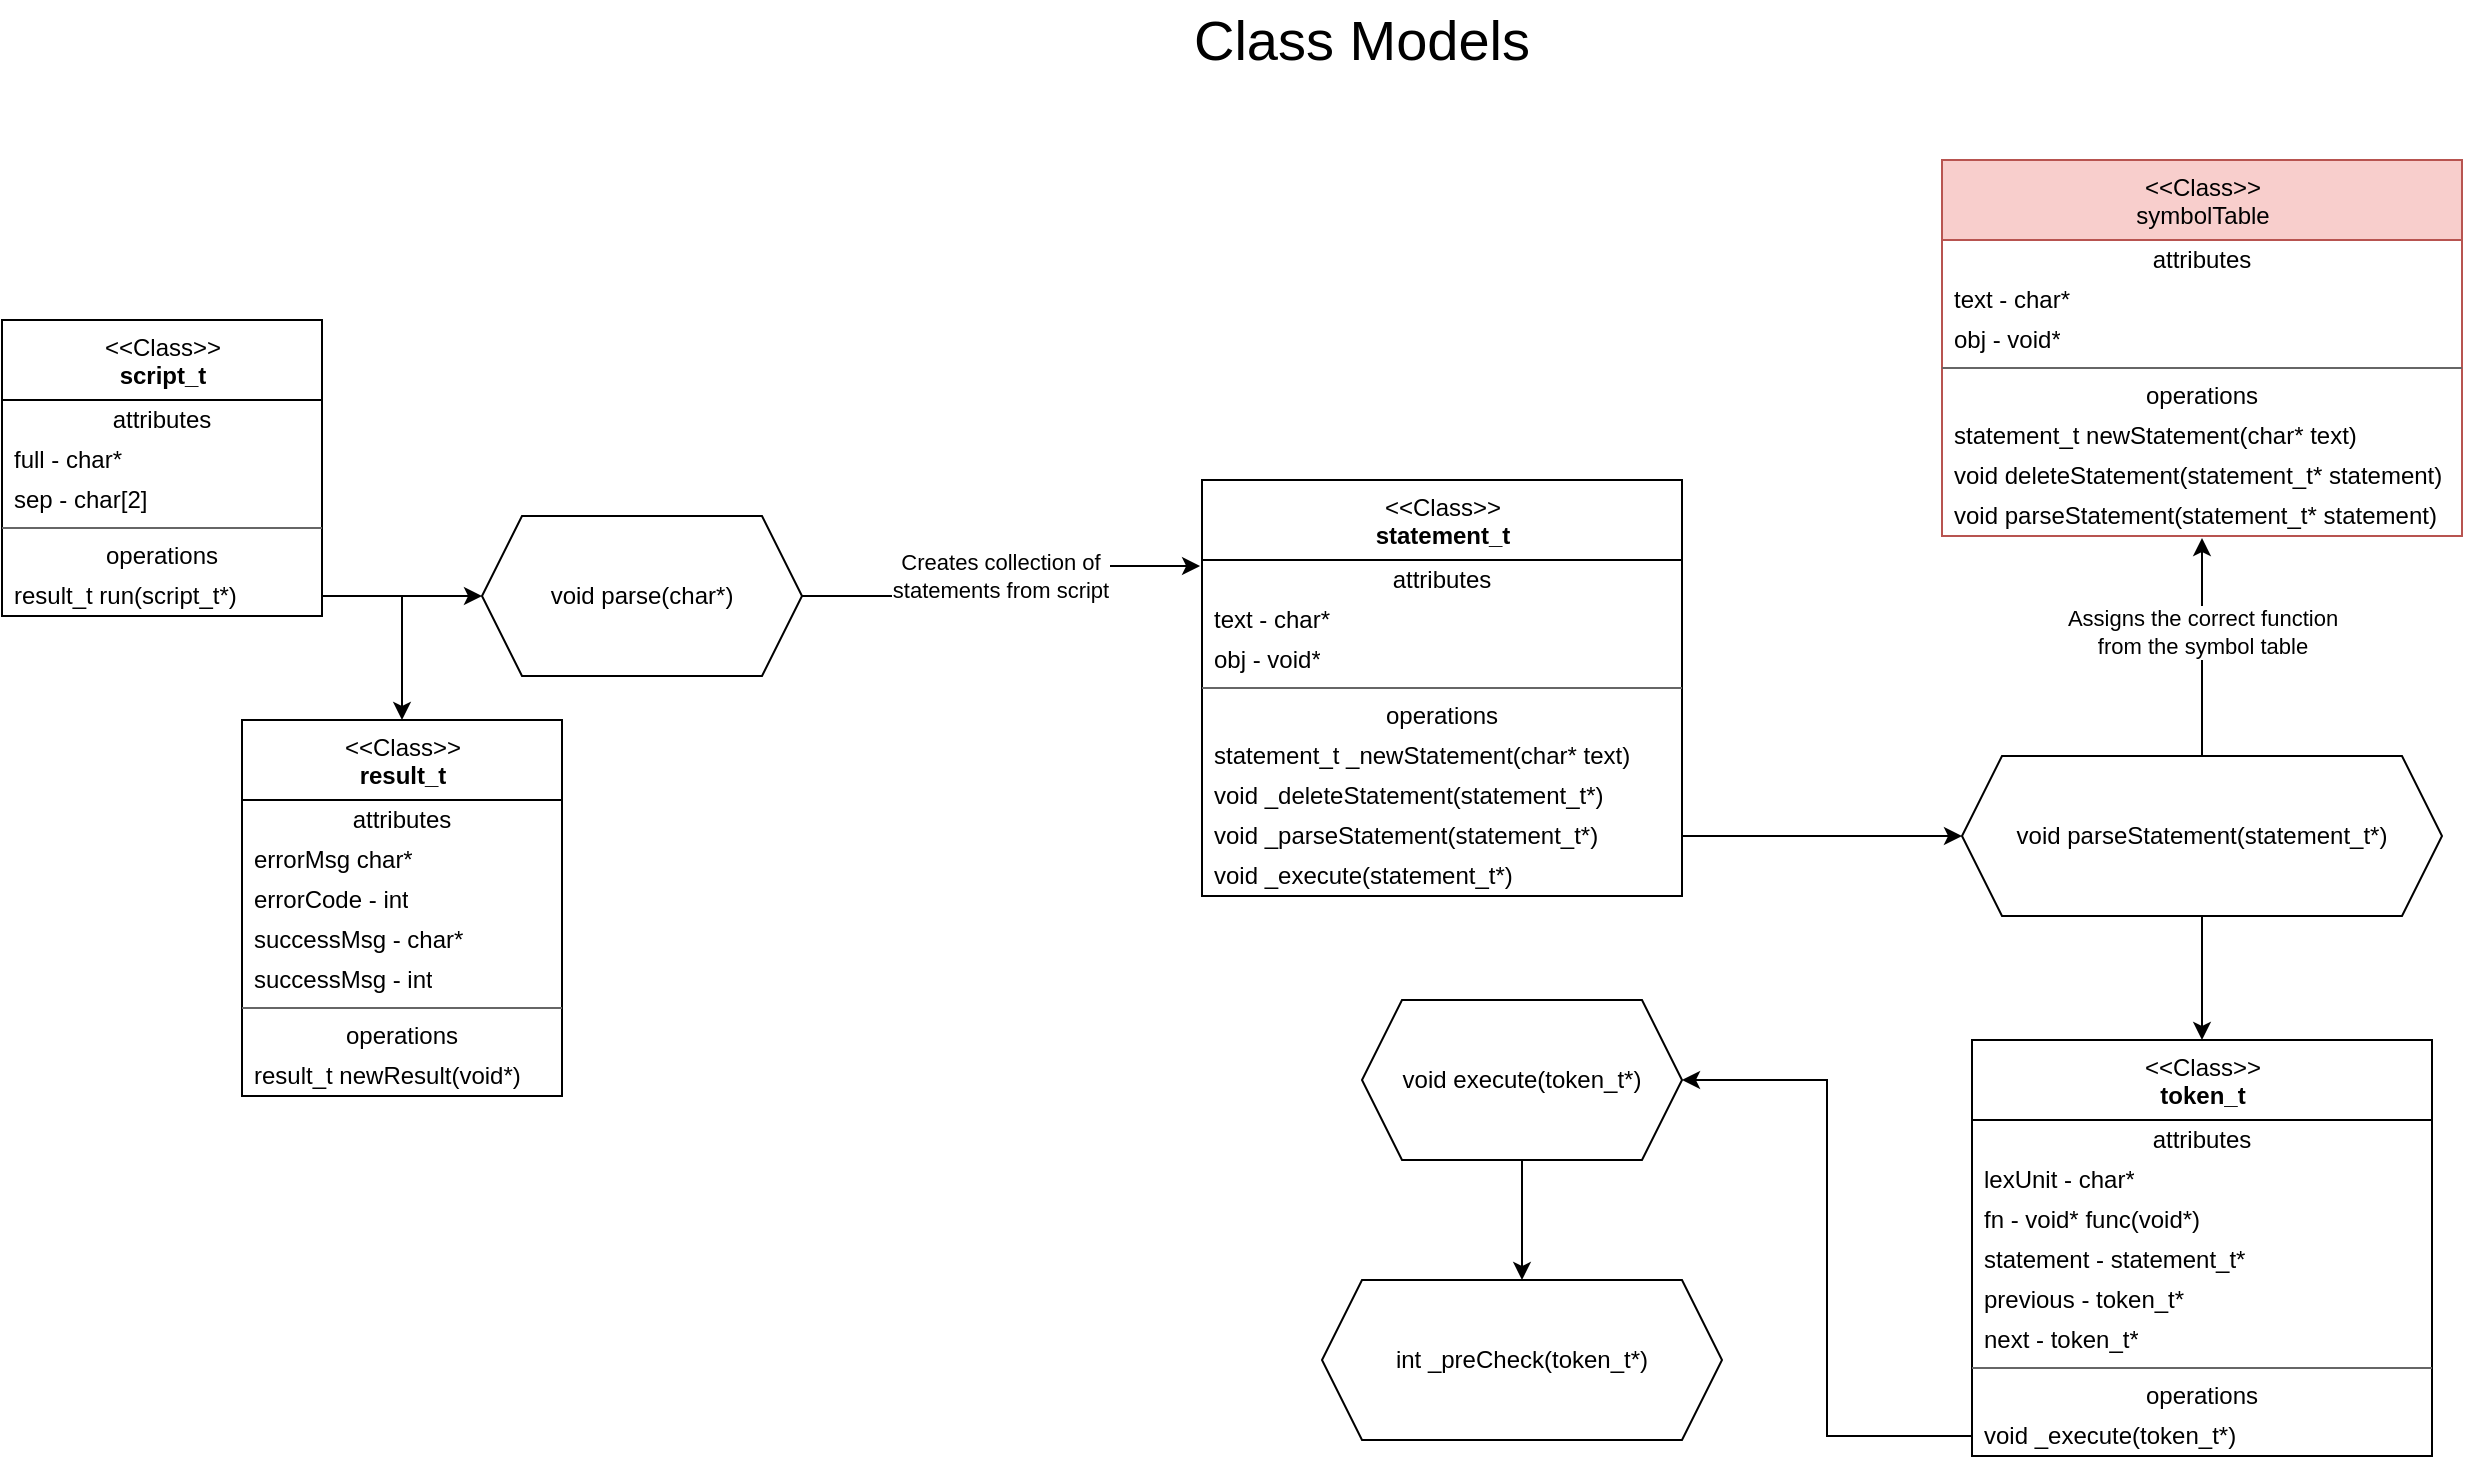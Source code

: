 <mxfile version="15.0.6" type="device"><diagram id="d9c1GVGWvACASvloNEb0" name="Page-1"><mxGraphModel dx="1810" dy="1058" grid="1" gridSize="10" guides="1" tooltips="1" connect="1" arrows="1" fold="1" page="1" pageScale="1" pageWidth="1600" pageHeight="1000" math="0" shadow="0"><root><mxCell id="0"/><mxCell id="1" parent="0"/><mxCell id="o-JuSMzlmI5wQO-aqQGE-2" value="&lt;font style=&quot;font-size: 28px&quot;&gt;Class Models&lt;br&gt;&lt;/font&gt;" style="text;html=1;strokeColor=none;fillColor=none;align=center;verticalAlign=middle;whiteSpace=wrap;rounded=0;" parent="1" vertex="1"><mxGeometry x="640" y="40" width="320" height="40" as="geometry"/></mxCell><mxCell id="o-JuSMzlmI5wQO-aqQGE-3" value="&amp;lt;&amp;lt;Class&amp;gt;&amp;gt;&lt;br&gt;&lt;b&gt;script_t&lt;/b&gt;" style="swimlane;fontStyle=0;align=center;verticalAlign=top;childLayout=stackLayout;horizontal=1;startSize=40;horizontalStack=0;resizeParent=1;resizeParentMax=0;resizeLast=0;collapsible=0;marginBottom=0;html=1;" parent="1" vertex="1"><mxGeometry x="120" y="200" width="160" height="148" as="geometry"/></mxCell><mxCell id="o-JuSMzlmI5wQO-aqQGE-4" value="attributes" style="text;html=1;align=center;verticalAlign=middle;spacingLeft=4;spacingRight=4;overflow=hidden;rotatable=0;points=[[0,0.5],[1,0.5]];portConstraint=eastwest;labelBorderColor=none;" parent="o-JuSMzlmI5wQO-aqQGE-3" vertex="1"><mxGeometry y="40" width="160" height="20" as="geometry"/></mxCell><mxCell id="o-JuSMzlmI5wQO-aqQGE-5" value="full - char*" style="text;html=1;strokeColor=none;fillColor=none;align=left;verticalAlign=middle;spacingLeft=4;spacingRight=4;overflow=hidden;rotatable=0;points=[[0,0.5],[1,0.5]];portConstraint=eastwest;" parent="o-JuSMzlmI5wQO-aqQGE-3" vertex="1"><mxGeometry y="60" width="160" height="20" as="geometry"/></mxCell><mxCell id="79lQQ-88u2taXwUYJWnH-1" value="sep - char[2]" style="text;html=1;strokeColor=none;fillColor=none;align=left;verticalAlign=middle;spacingLeft=4;spacingRight=4;overflow=hidden;rotatable=0;points=[[0,0.5],[1,0.5]];portConstraint=eastwest;" vertex="1" parent="o-JuSMzlmI5wQO-aqQGE-3"><mxGeometry y="80" width="160" height="20" as="geometry"/></mxCell><mxCell id="o-JuSMzlmI5wQO-aqQGE-8" value="" style="line;strokeWidth=1;fillColor=#f5f5f5;align=left;verticalAlign=middle;spacingTop=-1;spacingLeft=3;spacingRight=3;rotatable=0;labelPosition=right;points=[];portConstraint=eastwest;strokeColor=#666666;fontColor=#333333;" parent="o-JuSMzlmI5wQO-aqQGE-3" vertex="1"><mxGeometry y="100" width="160" height="8" as="geometry"/></mxCell><mxCell id="o-JuSMzlmI5wQO-aqQGE-9" value="operations" style="text;html=1;strokeColor=none;fillColor=none;align=center;verticalAlign=middle;spacingLeft=4;spacingRight=4;overflow=hidden;rotatable=0;points=[[0,0.5],[1,0.5]];portConstraint=eastwest;" parent="o-JuSMzlmI5wQO-aqQGE-3" vertex="1"><mxGeometry y="108" width="160" height="20" as="geometry"/></mxCell><mxCell id="o-JuSMzlmI5wQO-aqQGE-10" value="result_t run(script_t*)" style="text;html=1;strokeColor=none;fillColor=none;align=left;verticalAlign=middle;spacingLeft=4;spacingRight=4;overflow=hidden;rotatable=0;points=[[0,0.5],[1,0.5]];portConstraint=eastwest;" parent="o-JuSMzlmI5wQO-aqQGE-3" vertex="1"><mxGeometry y="128" width="160" height="20" as="geometry"/></mxCell><mxCell id="79lQQ-88u2taXwUYJWnH-19" style="edgeStyle=orthogonalEdgeStyle;rounded=0;orthogonalLoop=1;jettySize=auto;html=1;entryX=-0.004;entryY=0.15;entryDx=0;entryDy=0;entryPerimeter=0;" edge="1" parent="1" source="79lQQ-88u2taXwUYJWnH-10" target="79lQQ-88u2taXwUYJWnH-13"><mxGeometry relative="1" as="geometry"/></mxCell><mxCell id="79lQQ-88u2taXwUYJWnH-23" value="Creates collection of&lt;br&gt;statements from script" style="edgeLabel;html=1;align=center;verticalAlign=middle;resizable=0;points=[];" vertex="1" connectable="0" parent="79lQQ-88u2taXwUYJWnH-19"><mxGeometry x="-0.049" y="1" relative="1" as="geometry"><mxPoint y="-8" as="offset"/></mxGeometry></mxCell><mxCell id="79lQQ-88u2taXwUYJWnH-10" value="&lt;span style=&quot;text-align: left&quot;&gt;void parse(char*)&lt;/span&gt;" style="shape=hexagon;perimeter=hexagonPerimeter2;whiteSpace=wrap;html=1;fixedSize=1;" vertex="1" parent="1"><mxGeometry x="360" y="298" width="160" height="80" as="geometry"/></mxCell><mxCell id="79lQQ-88u2taXwUYJWnH-11" style="edgeStyle=orthogonalEdgeStyle;rounded=0;orthogonalLoop=1;jettySize=auto;html=1;entryX=0;entryY=0.5;entryDx=0;entryDy=0;" edge="1" parent="1" source="o-JuSMzlmI5wQO-aqQGE-10" target="79lQQ-88u2taXwUYJWnH-10"><mxGeometry relative="1" as="geometry"/></mxCell><mxCell id="79lQQ-88u2taXwUYJWnH-12" value="&amp;lt;&amp;lt;Class&amp;gt;&amp;gt;&lt;br&gt;&lt;b&gt;statement_t&lt;/b&gt;" style="swimlane;fontStyle=0;align=center;verticalAlign=top;childLayout=stackLayout;horizontal=1;startSize=40;horizontalStack=0;resizeParent=1;resizeParentMax=0;resizeLast=0;collapsible=0;marginBottom=0;html=1;" vertex="1" parent="1"><mxGeometry x="720" y="280" width="240" height="208" as="geometry"/></mxCell><mxCell id="79lQQ-88u2taXwUYJWnH-13" value="attributes" style="text;html=1;align=center;verticalAlign=middle;spacingLeft=4;spacingRight=4;overflow=hidden;rotatable=0;points=[[0,0.5],[1,0.5]];portConstraint=eastwest;labelBorderColor=none;" vertex="1" parent="79lQQ-88u2taXwUYJWnH-12"><mxGeometry y="40" width="240" height="20" as="geometry"/></mxCell><mxCell id="79lQQ-88u2taXwUYJWnH-14" value="text - char*" style="text;html=1;strokeColor=none;fillColor=none;align=left;verticalAlign=middle;spacingLeft=4;spacingRight=4;overflow=hidden;rotatable=0;points=[[0,0.5],[1,0.5]];portConstraint=eastwest;" vertex="1" parent="79lQQ-88u2taXwUYJWnH-12"><mxGeometry y="60" width="240" height="20" as="geometry"/></mxCell><mxCell id="79lQQ-88u2taXwUYJWnH-15" value="obj - void*" style="text;html=1;strokeColor=none;fillColor=none;align=left;verticalAlign=middle;spacingLeft=4;spacingRight=4;overflow=hidden;rotatable=0;points=[[0,0.5],[1,0.5]];portConstraint=eastwest;" vertex="1" parent="79lQQ-88u2taXwUYJWnH-12"><mxGeometry y="80" width="240" height="20" as="geometry"/></mxCell><mxCell id="79lQQ-88u2taXwUYJWnH-16" value="" style="line;strokeWidth=1;fillColor=#f5f5f5;align=left;verticalAlign=middle;spacingTop=-1;spacingLeft=3;spacingRight=3;rotatable=0;labelPosition=right;points=[];portConstraint=eastwest;strokeColor=#666666;fontColor=#333333;" vertex="1" parent="79lQQ-88u2taXwUYJWnH-12"><mxGeometry y="100" width="240" height="8" as="geometry"/></mxCell><mxCell id="79lQQ-88u2taXwUYJWnH-17" value="operations" style="text;html=1;strokeColor=none;fillColor=none;align=center;verticalAlign=middle;spacingLeft=4;spacingRight=4;overflow=hidden;rotatable=0;points=[[0,0.5],[1,0.5]];portConstraint=eastwest;" vertex="1" parent="79lQQ-88u2taXwUYJWnH-12"><mxGeometry y="108" width="240" height="20" as="geometry"/></mxCell><mxCell id="79lQQ-88u2taXwUYJWnH-18" value="statement_t _newStatement(char* text)" style="text;html=1;strokeColor=none;fillColor=none;align=left;verticalAlign=middle;spacingLeft=4;spacingRight=4;overflow=hidden;rotatable=0;points=[[0,0.5],[1,0.5]];portConstraint=eastwest;" vertex="1" parent="79lQQ-88u2taXwUYJWnH-12"><mxGeometry y="128" width="240" height="20" as="geometry"/></mxCell><mxCell id="79lQQ-88u2taXwUYJWnH-22" value="void _deleteStatement(statement_t*)" style="text;html=1;strokeColor=none;fillColor=none;align=left;verticalAlign=middle;spacingLeft=4;spacingRight=4;overflow=hidden;rotatable=0;points=[[0,0.5],[1,0.5]];portConstraint=eastwest;" vertex="1" parent="79lQQ-88u2taXwUYJWnH-12"><mxGeometry y="148" width="240" height="20" as="geometry"/></mxCell><mxCell id="79lQQ-88u2taXwUYJWnH-24" value="void _parseStatement(statement_t*)" style="text;html=1;strokeColor=none;fillColor=none;align=left;verticalAlign=middle;spacingLeft=4;spacingRight=4;overflow=hidden;rotatable=0;points=[[0,0.5],[1,0.5]];portConstraint=eastwest;" vertex="1" parent="79lQQ-88u2taXwUYJWnH-12"><mxGeometry y="168" width="240" height="20" as="geometry"/></mxCell><mxCell id="79lQQ-88u2taXwUYJWnH-67" value="void _execute(statement_t*)" style="text;html=1;strokeColor=none;fillColor=none;align=left;verticalAlign=middle;spacingLeft=4;spacingRight=4;overflow=hidden;rotatable=0;points=[[0,0.5],[1,0.5]];portConstraint=eastwest;" vertex="1" parent="79lQQ-88u2taXwUYJWnH-12"><mxGeometry y="188" width="240" height="20" as="geometry"/></mxCell><mxCell id="79lQQ-88u2taXwUYJWnH-38" style="edgeStyle=orthogonalEdgeStyle;rounded=0;orthogonalLoop=1;jettySize=auto;html=1;entryX=0.5;entryY=0;entryDx=0;entryDy=0;" edge="1" parent="1" source="79lQQ-88u2taXwUYJWnH-25" target="79lQQ-88u2taXwUYJWnH-29"><mxGeometry relative="1" as="geometry"/></mxCell><mxCell id="79lQQ-88u2taXwUYJWnH-61" style="edgeStyle=orthogonalEdgeStyle;rounded=0;orthogonalLoop=1;jettySize=auto;html=1;entryX=0.5;entryY=1.05;entryDx=0;entryDy=0;entryPerimeter=0;" edge="1" parent="1" source="79lQQ-88u2taXwUYJWnH-25" target="79lQQ-88u2taXwUYJWnH-48"><mxGeometry relative="1" as="geometry"/></mxCell><mxCell id="79lQQ-88u2taXwUYJWnH-62" value="Assigns the correct function&lt;br&gt;from the symbol table" style="edgeLabel;html=1;align=center;verticalAlign=middle;resizable=0;points=[];" vertex="1" connectable="0" parent="79lQQ-88u2taXwUYJWnH-61"><mxGeometry x="0.143" relative="1" as="geometry"><mxPoint as="offset"/></mxGeometry></mxCell><mxCell id="79lQQ-88u2taXwUYJWnH-25" value="&lt;span style=&quot;text-align: left&quot;&gt;void parseStatement(statement_t*)&lt;/span&gt;" style="shape=hexagon;perimeter=hexagonPerimeter2;whiteSpace=wrap;html=1;fixedSize=1;" vertex="1" parent="1"><mxGeometry x="1100" y="418" width="240" height="80" as="geometry"/></mxCell><mxCell id="79lQQ-88u2taXwUYJWnH-26" style="edgeStyle=orthogonalEdgeStyle;rounded=0;orthogonalLoop=1;jettySize=auto;html=1;entryX=0;entryY=0.5;entryDx=0;entryDy=0;" edge="1" parent="1" source="79lQQ-88u2taXwUYJWnH-24" target="79lQQ-88u2taXwUYJWnH-25"><mxGeometry relative="1" as="geometry"/></mxCell><mxCell id="79lQQ-88u2taXwUYJWnH-29" value="&amp;lt;&amp;lt;Class&amp;gt;&amp;gt;&lt;br&gt;&lt;b&gt;token_t&lt;/b&gt;" style="swimlane;fontStyle=0;align=center;verticalAlign=top;childLayout=stackLayout;horizontal=1;startSize=40;horizontalStack=0;resizeParent=1;resizeParentMax=0;resizeLast=0;collapsible=0;marginBottom=0;html=1;" vertex="1" parent="1"><mxGeometry x="1105" y="560" width="230" height="208" as="geometry"/></mxCell><mxCell id="79lQQ-88u2taXwUYJWnH-30" value="attributes" style="text;html=1;align=center;verticalAlign=middle;spacingLeft=4;spacingRight=4;overflow=hidden;rotatable=0;points=[[0,0.5],[1,0.5]];portConstraint=eastwest;labelBorderColor=none;" vertex="1" parent="79lQQ-88u2taXwUYJWnH-29"><mxGeometry y="40" width="230" height="20" as="geometry"/></mxCell><mxCell id="79lQQ-88u2taXwUYJWnH-31" value="lexUnit - char*" style="text;html=1;strokeColor=none;fillColor=none;align=left;verticalAlign=middle;spacingLeft=4;spacingRight=4;overflow=hidden;rotatable=0;points=[[0,0.5],[1,0.5]];portConstraint=eastwest;" vertex="1" parent="79lQQ-88u2taXwUYJWnH-29"><mxGeometry y="60" width="230" height="20" as="geometry"/></mxCell><mxCell id="79lQQ-88u2taXwUYJWnH-39" value="fn - void* func(void*)" style="text;html=1;strokeColor=none;fillColor=none;align=left;verticalAlign=middle;spacingLeft=4;spacingRight=4;overflow=hidden;rotatable=0;points=[[0,0.5],[1,0.5]];portConstraint=eastwest;" vertex="1" parent="79lQQ-88u2taXwUYJWnH-29"><mxGeometry y="80" width="230" height="20" as="geometry"/></mxCell><mxCell id="79lQQ-88u2taXwUYJWnH-32" value="statement - statement_t*" style="text;html=1;strokeColor=none;fillColor=none;align=left;verticalAlign=middle;spacingLeft=4;spacingRight=4;overflow=hidden;rotatable=0;points=[[0,0.5],[1,0.5]];portConstraint=eastwest;" vertex="1" parent="79lQQ-88u2taXwUYJWnH-29"><mxGeometry y="100" width="230" height="20" as="geometry"/></mxCell><mxCell id="79lQQ-88u2taXwUYJWnH-59" value="previous - token_t*" style="text;html=1;strokeColor=none;fillColor=none;align=left;verticalAlign=middle;spacingLeft=4;spacingRight=4;overflow=hidden;rotatable=0;points=[[0,0.5],[1,0.5]];portConstraint=eastwest;" vertex="1" parent="79lQQ-88u2taXwUYJWnH-29"><mxGeometry y="120" width="230" height="20" as="geometry"/></mxCell><mxCell id="79lQQ-88u2taXwUYJWnH-60" value="next - token_t*" style="text;html=1;strokeColor=none;fillColor=none;align=left;verticalAlign=middle;spacingLeft=4;spacingRight=4;overflow=hidden;rotatable=0;points=[[0,0.5],[1,0.5]];portConstraint=eastwest;" vertex="1" parent="79lQQ-88u2taXwUYJWnH-29"><mxGeometry y="140" width="230" height="20" as="geometry"/></mxCell><mxCell id="79lQQ-88u2taXwUYJWnH-33" value="" style="line;strokeWidth=1;fillColor=#f5f5f5;align=left;verticalAlign=middle;spacingTop=-1;spacingLeft=3;spacingRight=3;rotatable=0;labelPosition=right;points=[];portConstraint=eastwest;strokeColor=#666666;fontColor=#333333;" vertex="1" parent="79lQQ-88u2taXwUYJWnH-29"><mxGeometry y="160" width="230" height="8" as="geometry"/></mxCell><mxCell id="79lQQ-88u2taXwUYJWnH-34" value="operations" style="text;html=1;strokeColor=none;fillColor=none;align=center;verticalAlign=middle;spacingLeft=4;spacingRight=4;overflow=hidden;rotatable=0;points=[[0,0.5],[1,0.5]];portConstraint=eastwest;" vertex="1" parent="79lQQ-88u2taXwUYJWnH-29"><mxGeometry y="168" width="230" height="20" as="geometry"/></mxCell><mxCell id="79lQQ-88u2taXwUYJWnH-35" value="void _execute(token_t*)" style="text;html=1;strokeColor=none;fillColor=none;align=left;verticalAlign=middle;spacingLeft=4;spacingRight=4;overflow=hidden;rotatable=0;points=[[0,0.5],[1,0.5]];portConstraint=eastwest;" vertex="1" parent="79lQQ-88u2taXwUYJWnH-29"><mxGeometry y="188" width="230" height="20" as="geometry"/></mxCell><mxCell id="79lQQ-88u2taXwUYJWnH-40" value="&amp;lt;&amp;lt;Class&amp;gt;&amp;gt;&lt;br&gt;symbolTable" style="swimlane;fontStyle=0;align=center;verticalAlign=top;childLayout=stackLayout;horizontal=1;startSize=40;horizontalStack=0;resizeParent=1;resizeParentMax=0;resizeLast=0;collapsible=0;marginBottom=0;html=1;fillColor=#f8cecc;strokeColor=#b85450;" vertex="1" parent="1"><mxGeometry x="1090" y="120" width="260" height="188" as="geometry"/></mxCell><mxCell id="79lQQ-88u2taXwUYJWnH-41" value="attributes" style="text;html=1;align=center;verticalAlign=middle;spacingLeft=4;spacingRight=4;overflow=hidden;rotatable=0;points=[[0,0.5],[1,0.5]];portConstraint=eastwest;labelBorderColor=none;" vertex="1" parent="79lQQ-88u2taXwUYJWnH-40"><mxGeometry y="40" width="260" height="20" as="geometry"/></mxCell><mxCell id="79lQQ-88u2taXwUYJWnH-42" value="text - char*" style="text;html=1;strokeColor=none;fillColor=none;align=left;verticalAlign=middle;spacingLeft=4;spacingRight=4;overflow=hidden;rotatable=0;points=[[0,0.5],[1,0.5]];portConstraint=eastwest;" vertex="1" parent="79lQQ-88u2taXwUYJWnH-40"><mxGeometry y="60" width="260" height="20" as="geometry"/></mxCell><mxCell id="79lQQ-88u2taXwUYJWnH-43" value="obj - void*" style="text;html=1;strokeColor=none;fillColor=none;align=left;verticalAlign=middle;spacingLeft=4;spacingRight=4;overflow=hidden;rotatable=0;points=[[0,0.5],[1,0.5]];portConstraint=eastwest;" vertex="1" parent="79lQQ-88u2taXwUYJWnH-40"><mxGeometry y="80" width="260" height="20" as="geometry"/></mxCell><mxCell id="79lQQ-88u2taXwUYJWnH-44" value="" style="line;strokeWidth=1;fillColor=#f5f5f5;align=left;verticalAlign=middle;spacingTop=-1;spacingLeft=3;spacingRight=3;rotatable=0;labelPosition=right;points=[];portConstraint=eastwest;strokeColor=#666666;fontColor=#333333;" vertex="1" parent="79lQQ-88u2taXwUYJWnH-40"><mxGeometry y="100" width="260" height="8" as="geometry"/></mxCell><mxCell id="79lQQ-88u2taXwUYJWnH-45" value="operations" style="text;html=1;strokeColor=none;fillColor=none;align=center;verticalAlign=middle;spacingLeft=4;spacingRight=4;overflow=hidden;rotatable=0;points=[[0,0.5],[1,0.5]];portConstraint=eastwest;" vertex="1" parent="79lQQ-88u2taXwUYJWnH-40"><mxGeometry y="108" width="260" height="20" as="geometry"/></mxCell><mxCell id="79lQQ-88u2taXwUYJWnH-46" value="statement_t newStatement(char* text)" style="text;html=1;strokeColor=none;fillColor=none;align=left;verticalAlign=middle;spacingLeft=4;spacingRight=4;overflow=hidden;rotatable=0;points=[[0,0.5],[1,0.5]];portConstraint=eastwest;" vertex="1" parent="79lQQ-88u2taXwUYJWnH-40"><mxGeometry y="128" width="260" height="20" as="geometry"/></mxCell><mxCell id="79lQQ-88u2taXwUYJWnH-47" value="void deleteStatement(statement_t* statement)" style="text;html=1;strokeColor=none;fillColor=none;align=left;verticalAlign=middle;spacingLeft=4;spacingRight=4;overflow=hidden;rotatable=0;points=[[0,0.5],[1,0.5]];portConstraint=eastwest;" vertex="1" parent="79lQQ-88u2taXwUYJWnH-40"><mxGeometry y="148" width="260" height="20" as="geometry"/></mxCell><mxCell id="79lQQ-88u2taXwUYJWnH-48" value="void parseStatement(statement_t* statement)" style="text;html=1;strokeColor=none;fillColor=none;align=left;verticalAlign=middle;spacingLeft=4;spacingRight=4;overflow=hidden;rotatable=0;points=[[0,0.5],[1,0.5]];portConstraint=eastwest;" vertex="1" parent="79lQQ-88u2taXwUYJWnH-40"><mxGeometry y="168" width="260" height="20" as="geometry"/></mxCell><mxCell id="79lQQ-88u2taXwUYJWnH-49" value="&amp;lt;&amp;lt;Class&amp;gt;&amp;gt;&lt;br&gt;&lt;b&gt;result_t&lt;/b&gt;" style="swimlane;fontStyle=0;align=center;verticalAlign=top;childLayout=stackLayout;horizontal=1;startSize=40;horizontalStack=0;resizeParent=1;resizeParentMax=0;resizeLast=0;collapsible=0;marginBottom=0;html=1;" vertex="1" parent="1"><mxGeometry x="240" y="400" width="160" height="188" as="geometry"/></mxCell><mxCell id="79lQQ-88u2taXwUYJWnH-50" value="attributes" style="text;html=1;align=center;verticalAlign=middle;spacingLeft=4;spacingRight=4;overflow=hidden;rotatable=0;points=[[0,0.5],[1,0.5]];portConstraint=eastwest;labelBorderColor=none;" vertex="1" parent="79lQQ-88u2taXwUYJWnH-49"><mxGeometry y="40" width="160" height="20" as="geometry"/></mxCell><mxCell id="79lQQ-88u2taXwUYJWnH-51" value="errorMsg char*" style="text;html=1;strokeColor=none;fillColor=none;align=left;verticalAlign=middle;spacingLeft=4;spacingRight=4;overflow=hidden;rotatable=0;points=[[0,0.5],[1,0.5]];portConstraint=eastwest;" vertex="1" parent="79lQQ-88u2taXwUYJWnH-49"><mxGeometry y="60" width="160" height="20" as="geometry"/></mxCell><mxCell id="79lQQ-88u2taXwUYJWnH-52" value="errorCode - int" style="text;html=1;strokeColor=none;fillColor=none;align=left;verticalAlign=middle;spacingLeft=4;spacingRight=4;overflow=hidden;rotatable=0;points=[[0,0.5],[1,0.5]];portConstraint=eastwest;" vertex="1" parent="79lQQ-88u2taXwUYJWnH-49"><mxGeometry y="80" width="160" height="20" as="geometry"/></mxCell><mxCell id="79lQQ-88u2taXwUYJWnH-56" value="successMsg - char*" style="text;html=1;strokeColor=none;fillColor=none;align=left;verticalAlign=middle;spacingLeft=4;spacingRight=4;overflow=hidden;rotatable=0;points=[[0,0.5],[1,0.5]];portConstraint=eastwest;" vertex="1" parent="79lQQ-88u2taXwUYJWnH-49"><mxGeometry y="100" width="160" height="20" as="geometry"/></mxCell><mxCell id="79lQQ-88u2taXwUYJWnH-57" value="successMsg - int" style="text;html=1;strokeColor=none;fillColor=none;align=left;verticalAlign=middle;spacingLeft=4;spacingRight=4;overflow=hidden;rotatable=0;points=[[0,0.5],[1,0.5]];portConstraint=eastwest;" vertex="1" parent="79lQQ-88u2taXwUYJWnH-49"><mxGeometry y="120" width="160" height="20" as="geometry"/></mxCell><mxCell id="79lQQ-88u2taXwUYJWnH-53" value="" style="line;strokeWidth=1;fillColor=#f5f5f5;align=left;verticalAlign=middle;spacingTop=-1;spacingLeft=3;spacingRight=3;rotatable=0;labelPosition=right;points=[];portConstraint=eastwest;strokeColor=#666666;fontColor=#333333;" vertex="1" parent="79lQQ-88u2taXwUYJWnH-49"><mxGeometry y="140" width="160" height="8" as="geometry"/></mxCell><mxCell id="79lQQ-88u2taXwUYJWnH-54" value="operations" style="text;html=1;strokeColor=none;fillColor=none;align=center;verticalAlign=middle;spacingLeft=4;spacingRight=4;overflow=hidden;rotatable=0;points=[[0,0.5],[1,0.5]];portConstraint=eastwest;" vertex="1" parent="79lQQ-88u2taXwUYJWnH-49"><mxGeometry y="148" width="160" height="20" as="geometry"/></mxCell><mxCell id="79lQQ-88u2taXwUYJWnH-55" value="result_t newResult(void*)" style="text;html=1;strokeColor=none;fillColor=none;align=left;verticalAlign=middle;spacingLeft=4;spacingRight=4;overflow=hidden;rotatable=0;points=[[0,0.5],[1,0.5]];portConstraint=eastwest;" vertex="1" parent="79lQQ-88u2taXwUYJWnH-49"><mxGeometry y="168" width="160" height="20" as="geometry"/></mxCell><mxCell id="79lQQ-88u2taXwUYJWnH-58" style="edgeStyle=orthogonalEdgeStyle;rounded=0;orthogonalLoop=1;jettySize=auto;html=1;entryX=0.5;entryY=0;entryDx=0;entryDy=0;" edge="1" parent="1" source="o-JuSMzlmI5wQO-aqQGE-10" target="79lQQ-88u2taXwUYJWnH-49"><mxGeometry relative="1" as="geometry"/></mxCell><mxCell id="79lQQ-88u2taXwUYJWnH-63" value="&lt;span style=&quot;text-align: left&quot;&gt;int _preCheck(token_t*)&lt;/span&gt;" style="shape=hexagon;perimeter=hexagonPerimeter2;whiteSpace=wrap;html=1;fixedSize=1;" vertex="1" parent="1"><mxGeometry x="780" y="680" width="200" height="80" as="geometry"/></mxCell><mxCell id="79lQQ-88u2taXwUYJWnH-66" style="edgeStyle=orthogonalEdgeStyle;rounded=0;orthogonalLoop=1;jettySize=auto;html=1;entryX=0.5;entryY=0;entryDx=0;entryDy=0;" edge="1" parent="1" source="79lQQ-88u2taXwUYJWnH-64" target="79lQQ-88u2taXwUYJWnH-63"><mxGeometry relative="1" as="geometry"/></mxCell><mxCell id="79lQQ-88u2taXwUYJWnH-64" value="&lt;span style=&quot;text-align: left&quot;&gt;void execute(token_t*)&lt;/span&gt;" style="shape=hexagon;perimeter=hexagonPerimeter2;whiteSpace=wrap;html=1;fixedSize=1;" vertex="1" parent="1"><mxGeometry x="800" y="540" width="160" height="80" as="geometry"/></mxCell><mxCell id="79lQQ-88u2taXwUYJWnH-65" style="edgeStyle=orthogonalEdgeStyle;rounded=0;orthogonalLoop=1;jettySize=auto;html=1;entryX=1;entryY=0.5;entryDx=0;entryDy=0;" edge="1" parent="1" source="79lQQ-88u2taXwUYJWnH-35" target="79lQQ-88u2taXwUYJWnH-64"><mxGeometry relative="1" as="geometry"/></mxCell></root></mxGraphModel></diagram></mxfile>